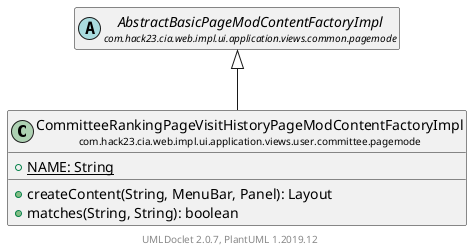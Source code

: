 @startuml
    set namespaceSeparator none
    hide empty fields
    hide empty methods

    class "<size:14>CommitteeRankingPageVisitHistoryPageModContentFactoryImpl\n<size:10>com.hack23.cia.web.impl.ui.application.views.user.committee.pagemode" as com.hack23.cia.web.impl.ui.application.views.user.committee.pagemode.CommitteeRankingPageVisitHistoryPageModContentFactoryImpl [[CommitteeRankingPageVisitHistoryPageModContentFactoryImpl.html]] {
        {static} +NAME: String
        +createContent(String, MenuBar, Panel): Layout
        +matches(String, String): boolean
    }

    abstract class "<size:14>AbstractBasicPageModContentFactoryImpl\n<size:10>com.hack23.cia.web.impl.ui.application.views.common.pagemode" as com.hack23.cia.web.impl.ui.application.views.common.pagemode.AbstractBasicPageModContentFactoryImpl [[../../../common/pagemode/AbstractBasicPageModContentFactoryImpl.html]]

    com.hack23.cia.web.impl.ui.application.views.common.pagemode.AbstractBasicPageModContentFactoryImpl <|-- com.hack23.cia.web.impl.ui.application.views.user.committee.pagemode.CommitteeRankingPageVisitHistoryPageModContentFactoryImpl

    center footer UMLDoclet 2.0.7, PlantUML 1.2019.12
@enduml
